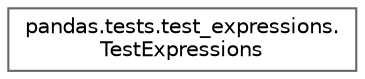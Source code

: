 digraph "Graphical Class Hierarchy"
{
 // LATEX_PDF_SIZE
  bgcolor="transparent";
  edge [fontname=Helvetica,fontsize=10,labelfontname=Helvetica,labelfontsize=10];
  node [fontname=Helvetica,fontsize=10,shape=box,height=0.2,width=0.4];
  rankdir="LR";
  Node0 [id="Node000000",label="pandas.tests.test_expressions.\lTestExpressions",height=0.2,width=0.4,color="grey40", fillcolor="white", style="filled",URL="$d3/d71/classpandas_1_1tests_1_1test__expressions_1_1TestExpressions.html",tooltip=" "];
}

